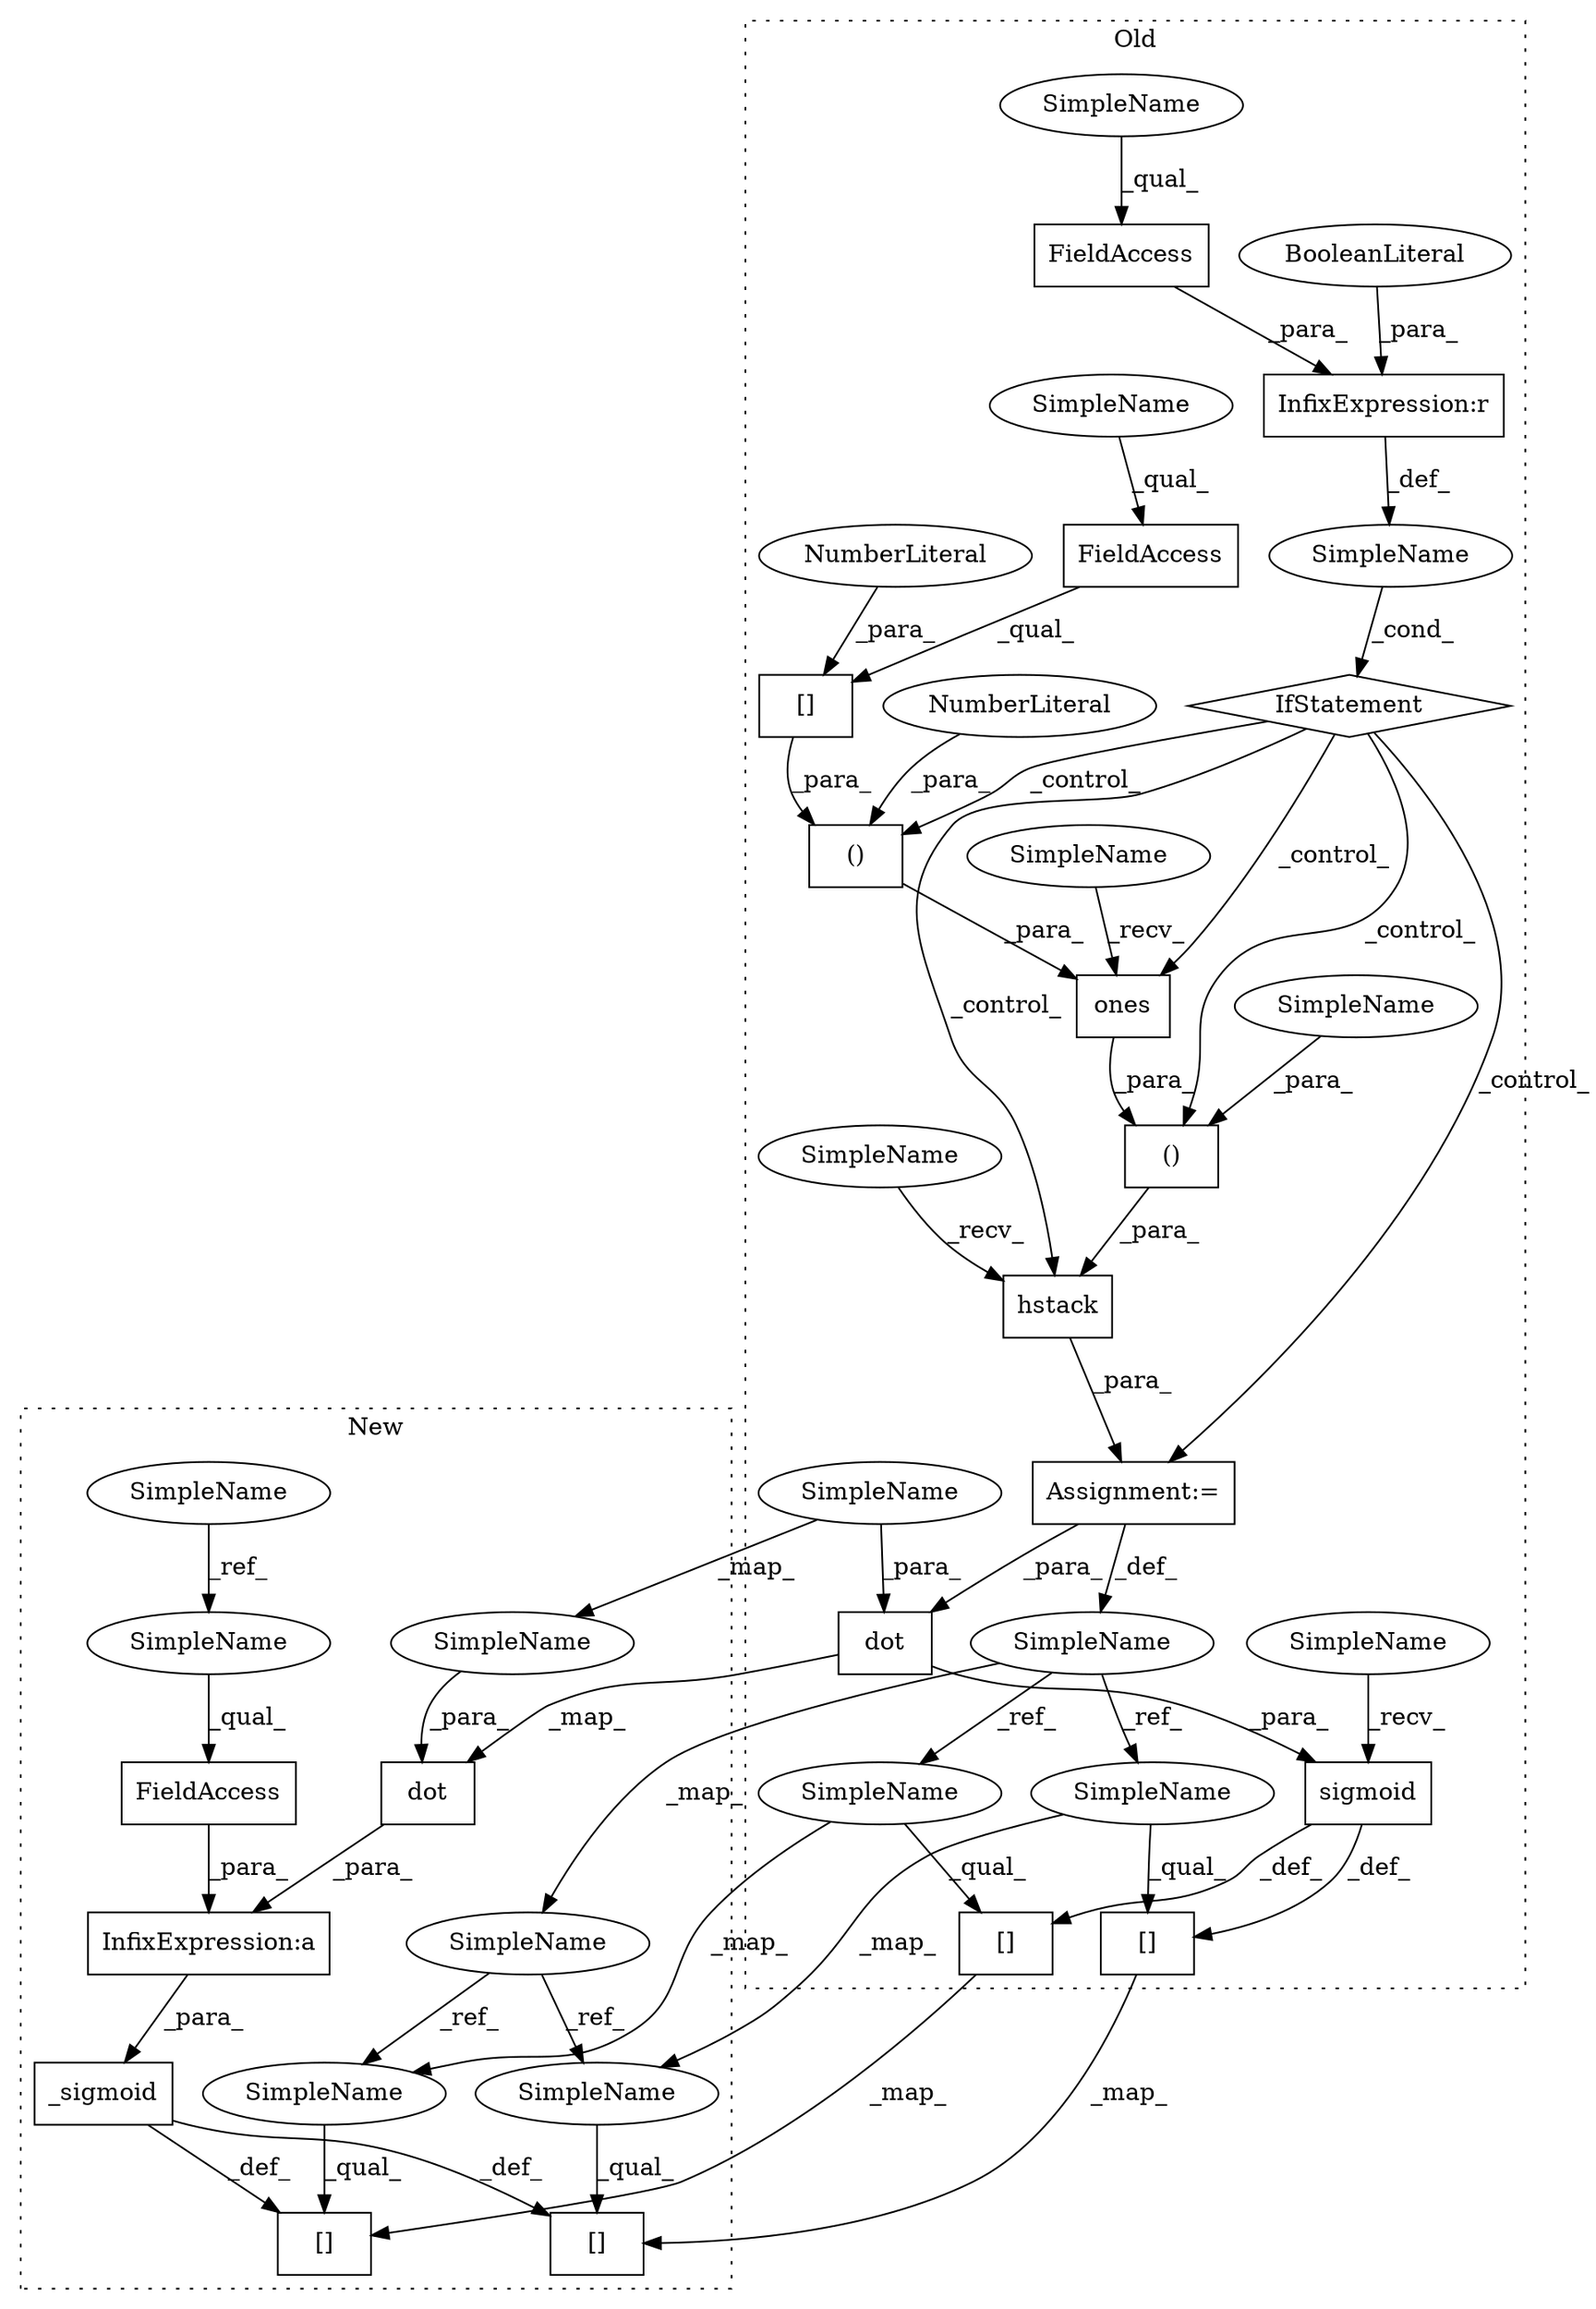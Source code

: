 digraph G {
subgraph cluster0 {
1 [label="()" a="106" s="2969" l="68" shape="box"];
4 [label="[]" a="2" s="3107,3144" l="7,2" shape="box"];
5 [label="()" a="106" s="2987" l="29" shape="box"];
6 [label="[]" a="2" s="3195,3232" l="7,2" shape="box"];
9 [label="NumberLiteral" a="34" s="3015" l="1" shape="ellipse"];
10 [label="hstack" a="32" s="2955,3037" l="14,2" shape="box"];
11 [label="[]" a="2" s="2987,3001" l="13,1" shape="box"];
12 [label="dot" a="32" s="3166,3187" l="4,1" shape="box"];
14 [label="NumberLiteral" a="34" s="3000" l="1" shape="ellipse"];
15 [label="InfixExpression:r" a="27" s="2924" l="4" shape="box"];
16 [label="FieldAccess" a="22" s="2987" l="12" shape="box"];
17 [label="FieldAccess" a="22" s="2910" l="14" shape="box"];
19 [label="sigmoid" a="32" s="3152,3188" l="8,1" shape="box"];
21 [label="SimpleName" a="42" s="3051" l="1" shape="ellipse"];
23 [label="BooleanLiteral" a="9" s="2928" l="4" shape="ellipse"];
24 [label="IfStatement" a="25" s="2906,2932" l="4,2" shape="diamond"];
25 [label="ones" a="32" s="2975,3016" l="12,2" shape="box"];
26 [label="SimpleName" a="42" s="" l="" shape="ellipse"];
27 [label="Assignment:=" a="7" s="2948" l="1" shape="box"];
28 [label="SimpleName" a="42" s="2987" l="6" shape="ellipse"];
29 [label="SimpleName" a="42" s="3170" l="6" shape="ellipse"];
30 [label="SimpleName" a="42" s="3031" l="6" shape="ellipse"];
31 [label="SimpleName" a="42" s="2969" l="5" shape="ellipse"];
32 [label="SimpleName" a="42" s="2949" l="5" shape="ellipse"];
34 [label="SimpleName" a="42" s="3195" l="1" shape="ellipse"];
35 [label="SimpleName" a="42" s="3107" l="1" shape="ellipse"];
37 [label="SimpleName" a="42" s="2910" l="4" shape="ellipse"];
38 [label="SimpleName" a="42" s="3147" l="4" shape="ellipse"];
label = "Old";
style="dotted";
}
subgraph cluster1 {
2 [label="_sigmoid" a="32" s="3143,3193" l="9,1" shape="box"];
3 [label="[]" a="2" s="3098,3140" l="12,2" shape="box"];
7 [label="[]" a="2" s="3200,3242" l="12,2" shape="box"];
8 [label="InfixExpression:a" a="27" s="3175" l="3" shape="box"];
13 [label="dot" a="32" s="3158,3174" l="4,1" shape="box"];
18 [label="FieldAccess" a="22" s="3178" l="15" shape="box"];
20 [label="SimpleName" a="42" s="3042" l="6" shape="ellipse"];
22 [label="SimpleName" a="42" s="2996" l="4" shape="ellipse"];
33 [label="SimpleName" a="42" s="3178" l="4" shape="ellipse"];
36 [label="SimpleName" a="42" s="3162" l="1" shape="ellipse"];
39 [label="SimpleName" a="42" s="3200" l="6" shape="ellipse"];
40 [label="SimpleName" a="42" s="3098" l="6" shape="ellipse"];
label = "New";
style="dotted";
}
1 -> 10 [label="_para_"];
2 -> 3 [label="_def_"];
2 -> 7 [label="_def_"];
4 -> 3 [label="_map_"];
5 -> 25 [label="_para_"];
6 -> 7 [label="_map_"];
8 -> 2 [label="_para_"];
9 -> 5 [label="_para_"];
10 -> 27 [label="_para_"];
11 -> 5 [label="_para_"];
12 -> 19 [label="_para_"];
12 -> 13 [label="_map_"];
13 -> 8 [label="_para_"];
14 -> 11 [label="_para_"];
15 -> 26 [label="_def_"];
16 -> 11 [label="_qual_"];
17 -> 15 [label="_para_"];
18 -> 8 [label="_para_"];
19 -> 6 [label="_def_"];
19 -> 4 [label="_def_"];
20 -> 40 [label="_ref_"];
20 -> 39 [label="_ref_"];
21 -> 35 [label="_ref_"];
21 -> 20 [label="_map_"];
21 -> 34 [label="_ref_"];
22 -> 33 [label="_ref_"];
23 -> 15 [label="_para_"];
24 -> 5 [label="_control_"];
24 -> 10 [label="_control_"];
24 -> 1 [label="_control_"];
24 -> 25 [label="_control_"];
24 -> 27 [label="_control_"];
25 -> 1 [label="_para_"];
26 -> 24 [label="_cond_"];
27 -> 21 [label="_def_"];
27 -> 12 [label="_para_"];
28 -> 16 [label="_qual_"];
29 -> 36 [label="_map_"];
29 -> 12 [label="_para_"];
30 -> 1 [label="_para_"];
31 -> 25 [label="_recv_"];
32 -> 10 [label="_recv_"];
33 -> 18 [label="_qual_"];
34 -> 6 [label="_qual_"];
34 -> 39 [label="_map_"];
35 -> 40 [label="_map_"];
35 -> 4 [label="_qual_"];
36 -> 13 [label="_para_"];
37 -> 17 [label="_qual_"];
38 -> 19 [label="_recv_"];
39 -> 7 [label="_qual_"];
40 -> 3 [label="_qual_"];
}